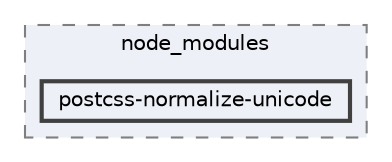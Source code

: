 digraph "pkiclassroomrescheduler/src/main/frontend/node_modules/postcss-normalize-unicode"
{
 // LATEX_PDF_SIZE
  bgcolor="transparent";
  edge [fontname=Helvetica,fontsize=10,labelfontname=Helvetica,labelfontsize=10];
  node [fontname=Helvetica,fontsize=10,shape=box,height=0.2,width=0.4];
  compound=true
  subgraph clusterdir_72953eda66ccb3a2722c28e1c3e6c23b {
    graph [ bgcolor="#edf0f7", pencolor="grey50", label="node_modules", fontname=Helvetica,fontsize=10 style="filled,dashed", URL="dir_72953eda66ccb3a2722c28e1c3e6c23b.html",tooltip=""]
  dir_1a584e11ba341bac499f769345fef57a [label="postcss-normalize-unicode", fillcolor="#edf0f7", color="grey25", style="filled,bold", URL="dir_1a584e11ba341bac499f769345fef57a.html",tooltip=""];
  }
}
